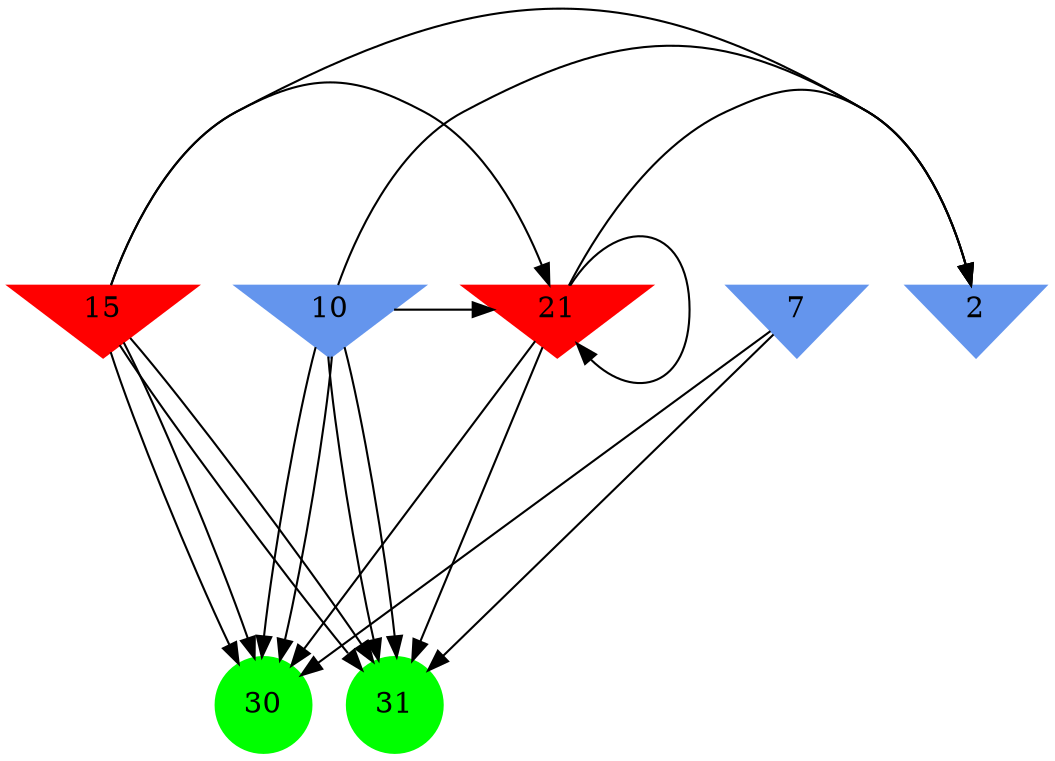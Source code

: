 digraph brain {
	ranksep=2.0;
	2 [shape=invtriangle,style=filled,color=cornflowerblue];
	7 [shape=invtriangle,style=filled,color=cornflowerblue];
	10 [shape=invtriangle,style=filled,color=cornflowerblue];
	15 [shape=invtriangle,style=filled,color=red];
	21 [shape=invtriangle,style=filled,color=red];
	30 [shape=circle,style=filled,color=green];
	31 [shape=circle,style=filled,color=green];
	15	->	31;
	15	->	30;
	15	->	21;
	15	->	2;
	10	->	31;
	10	->	30;
	10	->	21;
	10	->	2;
	21	->	31;
	21	->	30;
	21	->	21;
	21	->	2;
	15	->	31;
	15	->	30;
	10	->	31;
	10	->	30;
	7	->	31;
	7	->	30;
	{ rank=same; 2; 7; 10; 15; 21; }
	{ rank=same; }
	{ rank=same; 30; 31; }
}
